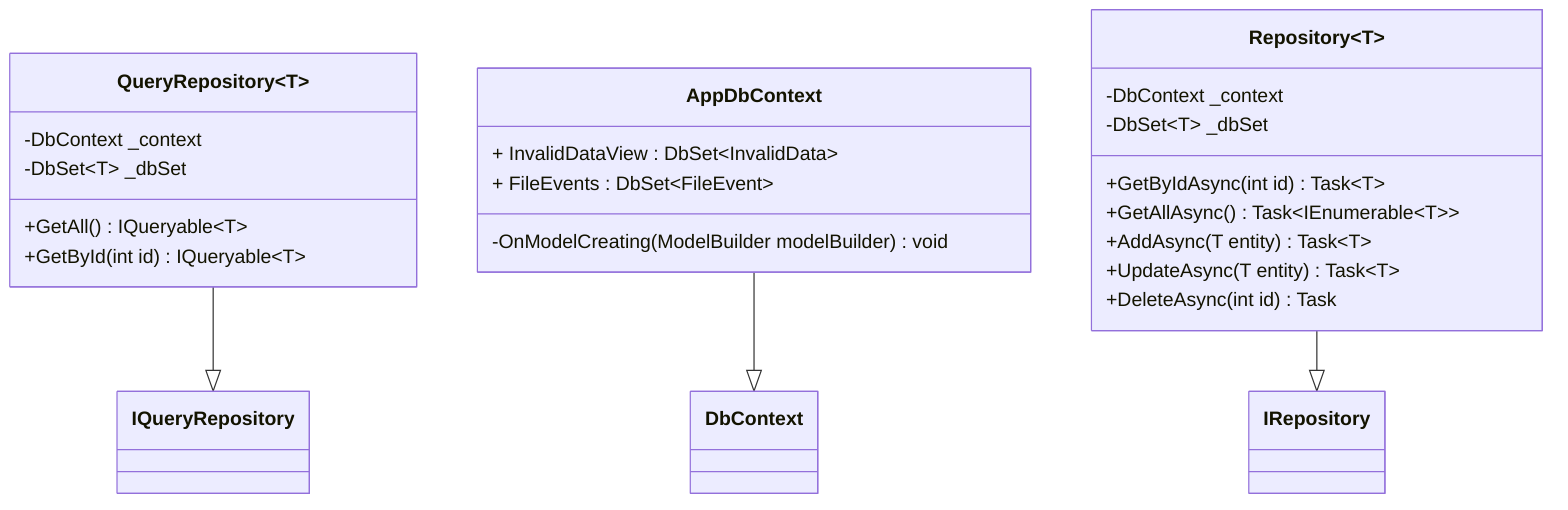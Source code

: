 classDiagram 
	
	class QueryRepository ~T~ {
		-DbContext _context 
		-DbSet~T~ _dbSet 
		+GetAll() IQueryable~T~
		+GetById(int id) IQueryable~T~
	}
	class AppDbContext  {
		+ InvalidDataView : DbSet~InvalidData~
		+ FileEvents : DbSet~FileEvent~
		-OnModelCreating(ModelBuilder modelBuilder) void
	}
	class Repository ~T~ {
		-DbContext _context 
		-DbSet~T~ _dbSet 
		+GetByIdAsync(int id) Task~T~
		+GetAllAsync() Task~IEnumerable~T~~
		+AddAsync(T entity) Task~T~
		+UpdateAsync(T entity) Task~T~
		+DeleteAsync(int id) Task
	}
	
	QueryRepository --|> IQueryRepository
	AppDbContext --|> DbContext
	Repository --|> IRepository